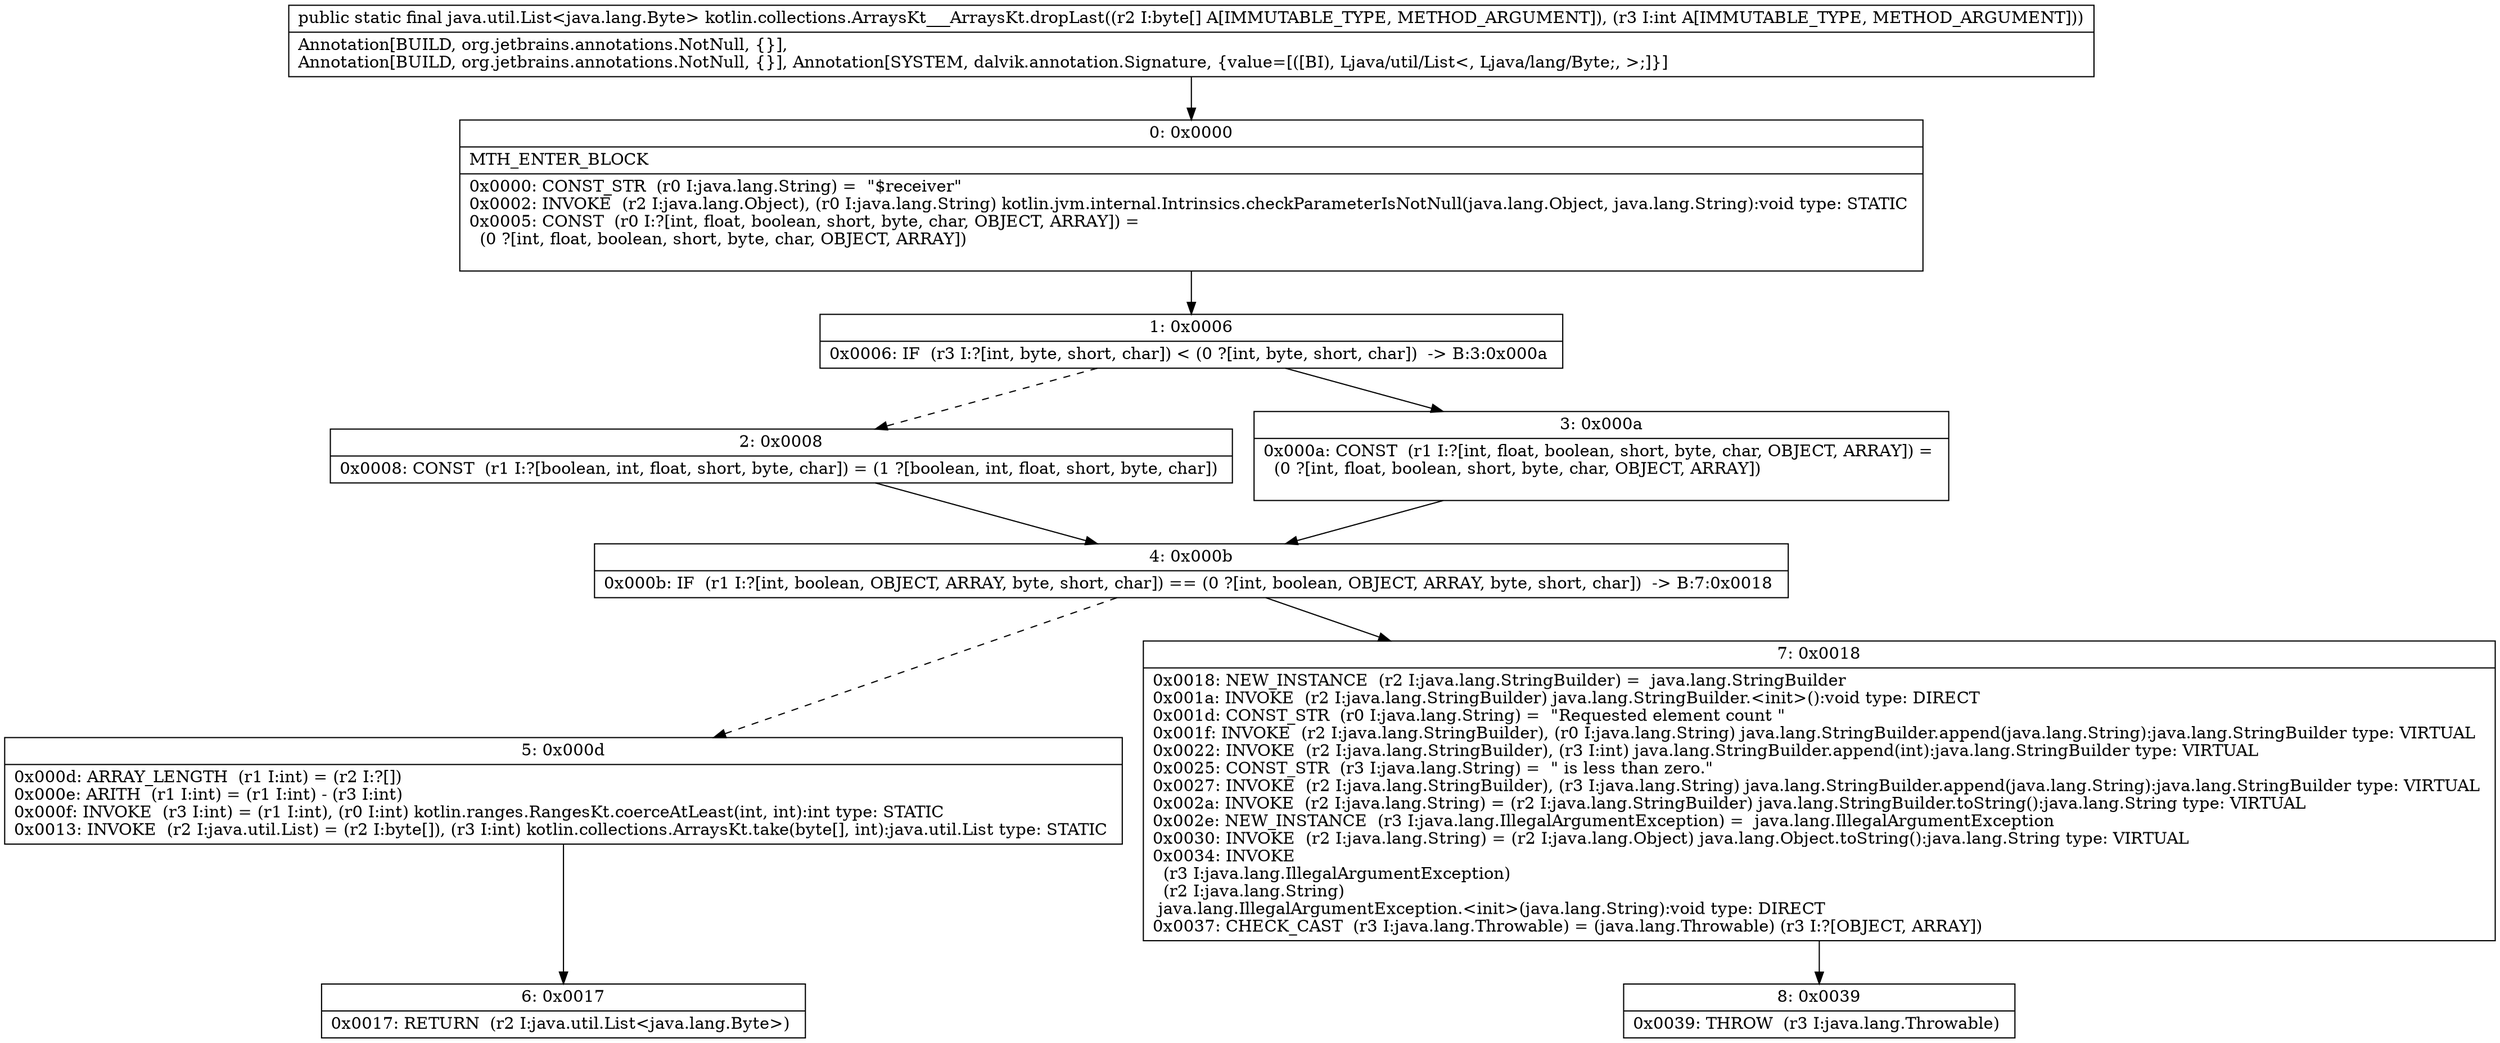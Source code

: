 digraph "CFG forkotlin.collections.ArraysKt___ArraysKt.dropLast([BI)Ljava\/util\/List;" {
Node_0 [shape=record,label="{0\:\ 0x0000|MTH_ENTER_BLOCK\l|0x0000: CONST_STR  (r0 I:java.lang.String) =  \"$receiver\" \l0x0002: INVOKE  (r2 I:java.lang.Object), (r0 I:java.lang.String) kotlin.jvm.internal.Intrinsics.checkParameterIsNotNull(java.lang.Object, java.lang.String):void type: STATIC \l0x0005: CONST  (r0 I:?[int, float, boolean, short, byte, char, OBJECT, ARRAY]) = \l  (0 ?[int, float, boolean, short, byte, char, OBJECT, ARRAY])\l \l}"];
Node_1 [shape=record,label="{1\:\ 0x0006|0x0006: IF  (r3 I:?[int, byte, short, char]) \< (0 ?[int, byte, short, char])  \-\> B:3:0x000a \l}"];
Node_2 [shape=record,label="{2\:\ 0x0008|0x0008: CONST  (r1 I:?[boolean, int, float, short, byte, char]) = (1 ?[boolean, int, float, short, byte, char]) \l}"];
Node_3 [shape=record,label="{3\:\ 0x000a|0x000a: CONST  (r1 I:?[int, float, boolean, short, byte, char, OBJECT, ARRAY]) = \l  (0 ?[int, float, boolean, short, byte, char, OBJECT, ARRAY])\l \l}"];
Node_4 [shape=record,label="{4\:\ 0x000b|0x000b: IF  (r1 I:?[int, boolean, OBJECT, ARRAY, byte, short, char]) == (0 ?[int, boolean, OBJECT, ARRAY, byte, short, char])  \-\> B:7:0x0018 \l}"];
Node_5 [shape=record,label="{5\:\ 0x000d|0x000d: ARRAY_LENGTH  (r1 I:int) = (r2 I:?[]) \l0x000e: ARITH  (r1 I:int) = (r1 I:int) \- (r3 I:int) \l0x000f: INVOKE  (r3 I:int) = (r1 I:int), (r0 I:int) kotlin.ranges.RangesKt.coerceAtLeast(int, int):int type: STATIC \l0x0013: INVOKE  (r2 I:java.util.List) = (r2 I:byte[]), (r3 I:int) kotlin.collections.ArraysKt.take(byte[], int):java.util.List type: STATIC \l}"];
Node_6 [shape=record,label="{6\:\ 0x0017|0x0017: RETURN  (r2 I:java.util.List\<java.lang.Byte\>) \l}"];
Node_7 [shape=record,label="{7\:\ 0x0018|0x0018: NEW_INSTANCE  (r2 I:java.lang.StringBuilder) =  java.lang.StringBuilder \l0x001a: INVOKE  (r2 I:java.lang.StringBuilder) java.lang.StringBuilder.\<init\>():void type: DIRECT \l0x001d: CONST_STR  (r0 I:java.lang.String) =  \"Requested element count \" \l0x001f: INVOKE  (r2 I:java.lang.StringBuilder), (r0 I:java.lang.String) java.lang.StringBuilder.append(java.lang.String):java.lang.StringBuilder type: VIRTUAL \l0x0022: INVOKE  (r2 I:java.lang.StringBuilder), (r3 I:int) java.lang.StringBuilder.append(int):java.lang.StringBuilder type: VIRTUAL \l0x0025: CONST_STR  (r3 I:java.lang.String) =  \" is less than zero.\" \l0x0027: INVOKE  (r2 I:java.lang.StringBuilder), (r3 I:java.lang.String) java.lang.StringBuilder.append(java.lang.String):java.lang.StringBuilder type: VIRTUAL \l0x002a: INVOKE  (r2 I:java.lang.String) = (r2 I:java.lang.StringBuilder) java.lang.StringBuilder.toString():java.lang.String type: VIRTUAL \l0x002e: NEW_INSTANCE  (r3 I:java.lang.IllegalArgumentException) =  java.lang.IllegalArgumentException \l0x0030: INVOKE  (r2 I:java.lang.String) = (r2 I:java.lang.Object) java.lang.Object.toString():java.lang.String type: VIRTUAL \l0x0034: INVOKE  \l  (r3 I:java.lang.IllegalArgumentException)\l  (r2 I:java.lang.String)\l java.lang.IllegalArgumentException.\<init\>(java.lang.String):void type: DIRECT \l0x0037: CHECK_CAST  (r3 I:java.lang.Throwable) = (java.lang.Throwable) (r3 I:?[OBJECT, ARRAY]) \l}"];
Node_8 [shape=record,label="{8\:\ 0x0039|0x0039: THROW  (r3 I:java.lang.Throwable) \l}"];
MethodNode[shape=record,label="{public static final java.util.List\<java.lang.Byte\> kotlin.collections.ArraysKt___ArraysKt.dropLast((r2 I:byte[] A[IMMUTABLE_TYPE, METHOD_ARGUMENT]), (r3 I:int A[IMMUTABLE_TYPE, METHOD_ARGUMENT]))  | Annotation[BUILD, org.jetbrains.annotations.NotNull, \{\}], \lAnnotation[BUILD, org.jetbrains.annotations.NotNull, \{\}], Annotation[SYSTEM, dalvik.annotation.Signature, \{value=[([BI), Ljava\/util\/List\<, Ljava\/lang\/Byte;, \>;]\}]\l}"];
MethodNode -> Node_0;
Node_0 -> Node_1;
Node_1 -> Node_2[style=dashed];
Node_1 -> Node_3;
Node_2 -> Node_4;
Node_3 -> Node_4;
Node_4 -> Node_5[style=dashed];
Node_4 -> Node_7;
Node_5 -> Node_6;
Node_7 -> Node_8;
}

